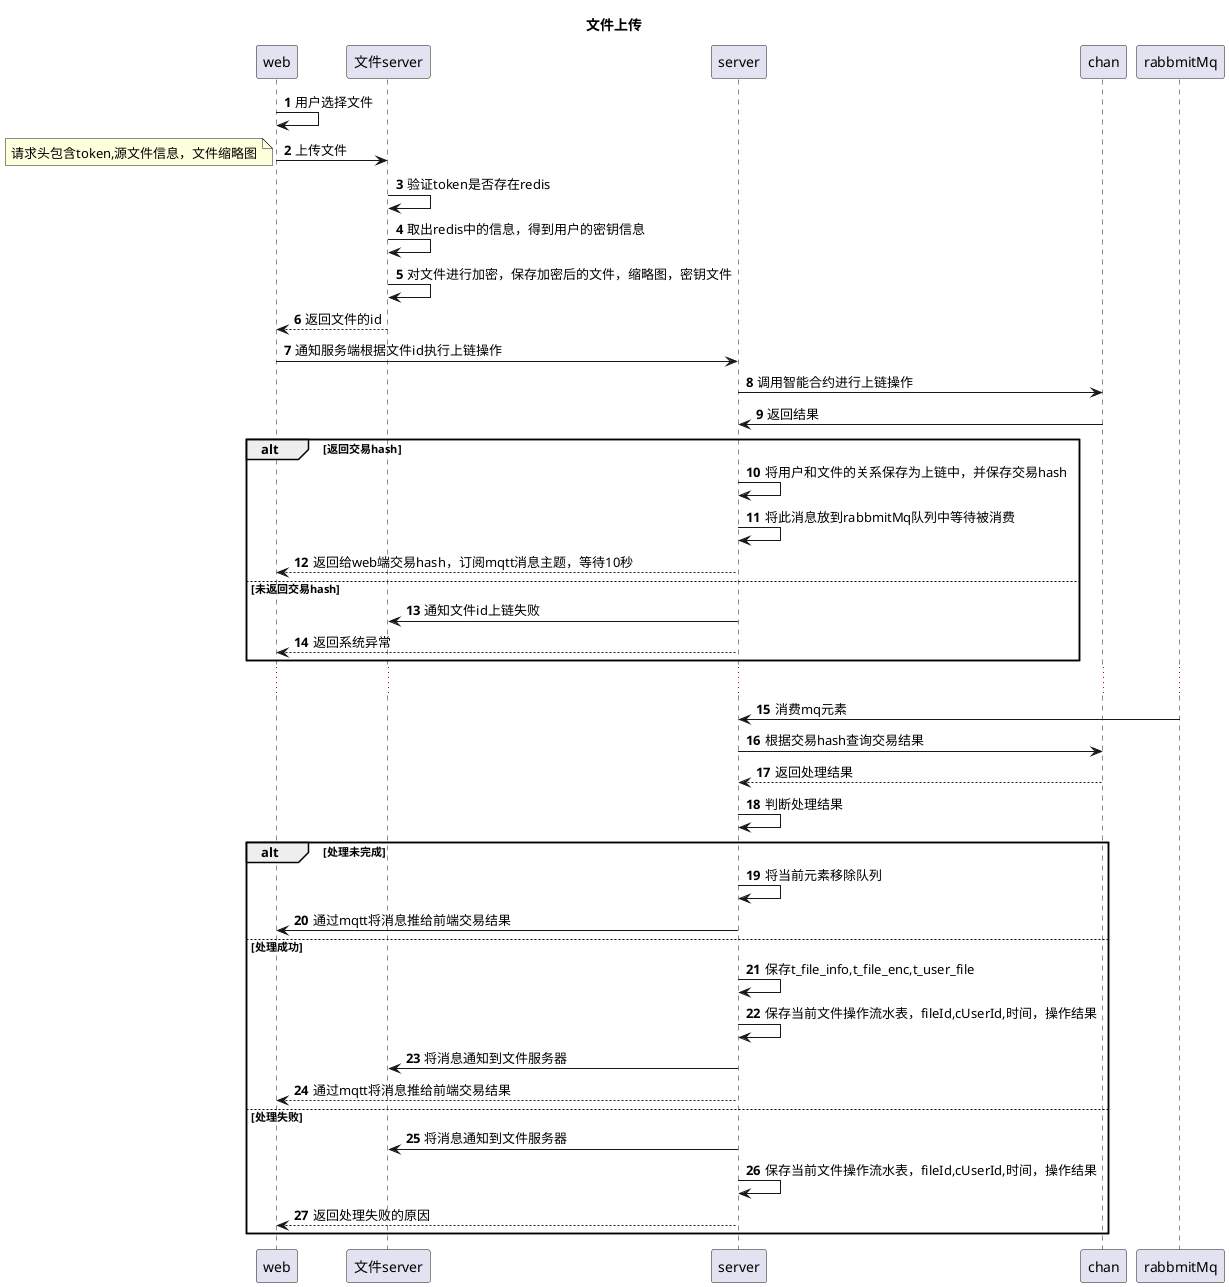 @startuml
title: 文件上传
autonumber
web->web:用户选择文件
web->文件server:上传文件
note left: 请求头包含token,源文件信息，文件缩略图
文件server->文件server:验证token是否存在redis
文件server->文件server:取出redis中的信息，得到用户的密钥信息
文件server->文件server:对文件进行加密，保存加密后的文件，缩略图，密钥文件
文件server-->web:返回文件的id
web->server:通知服务端根据文件id执行上链操作
server->chan:调用智能合约进行上链操作
chan->server:返回结果
alt 返回交易hash
server->server:将用户和文件的关系保存为上链中，并保存交易hash
server->server:将此消息放到rabbmitMq队列中等待被消费
server-->web:返回给web端交易hash，订阅mqtt消息主题，等待10秒
else 未返回交易hash
server->文件server:通知文件id上链失败
server-->web:返回系统异常
end
...
rabbmitMq->server:消费mq元素
server->chan:根据交易hash查询交易结果
chan-->server:返回处理结果
server->server:判断处理结果
alt 处理未完成
server->server:将当前元素移除队列
server->web:通过mqtt将消息推给前端交易结果
else 处理成功
server->server:保存t_file_info,t_file_enc,t_user_file
server->server:保存当前文件操作流水表，fileId,cUserId,时间，操作结果
server->文件server:将消息通知到文件服务器
server-->web:通过mqtt将消息推给前端交易结果
else 处理失败
server->文件server:将消息通知到文件服务器
server->server:保存当前文件操作流水表，fileId,cUserId,时间，操作结果
server-->web:返回处理失败的原因
end
@enduml